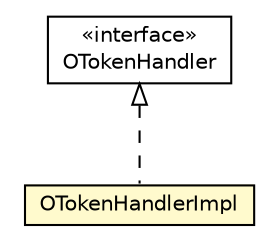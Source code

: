 #!/usr/local/bin/dot
#
# Class diagram 
# Generated by UMLGraph version R5_6-24-gf6e263 (http://www.umlgraph.org/)
#

digraph G {
	edge [fontname="Helvetica",fontsize=10,labelfontname="Helvetica",labelfontsize=10];
	node [fontname="Helvetica",fontsize=10,shape=plaintext];
	nodesep=0.25;
	ranksep=0.5;
	// com.orientechnologies.orient.server.OTokenHandler
	c4181719 [label=<<table title="com.orientechnologies.orient.server.OTokenHandler" border="0" cellborder="1" cellspacing="0" cellpadding="2" port="p" href="../OTokenHandler.html">
		<tr><td><table border="0" cellspacing="0" cellpadding="1">
<tr><td align="center" balign="center"> &#171;interface&#187; </td></tr>
<tr><td align="center" balign="center"> OTokenHandler </td></tr>
		</table></td></tr>
		</table>>, URL="../OTokenHandler.html", fontname="Helvetica", fontcolor="black", fontsize=10.0];
	// com.orientechnologies.orient.server.token.OTokenHandlerImpl
	c4181729 [label=<<table title="com.orientechnologies.orient.server.token.OTokenHandlerImpl" border="0" cellborder="1" cellspacing="0" cellpadding="2" port="p" bgcolor="lemonChiffon" href="./OTokenHandlerImpl.html">
		<tr><td><table border="0" cellspacing="0" cellpadding="1">
<tr><td align="center" balign="center"> OTokenHandlerImpl </td></tr>
		</table></td></tr>
		</table>>, URL="./OTokenHandlerImpl.html", fontname="Helvetica", fontcolor="black", fontsize=10.0];
	//com.orientechnologies.orient.server.token.OTokenHandlerImpl implements com.orientechnologies.orient.server.OTokenHandler
	c4181719:p -> c4181729:p [dir=back,arrowtail=empty,style=dashed];
}

